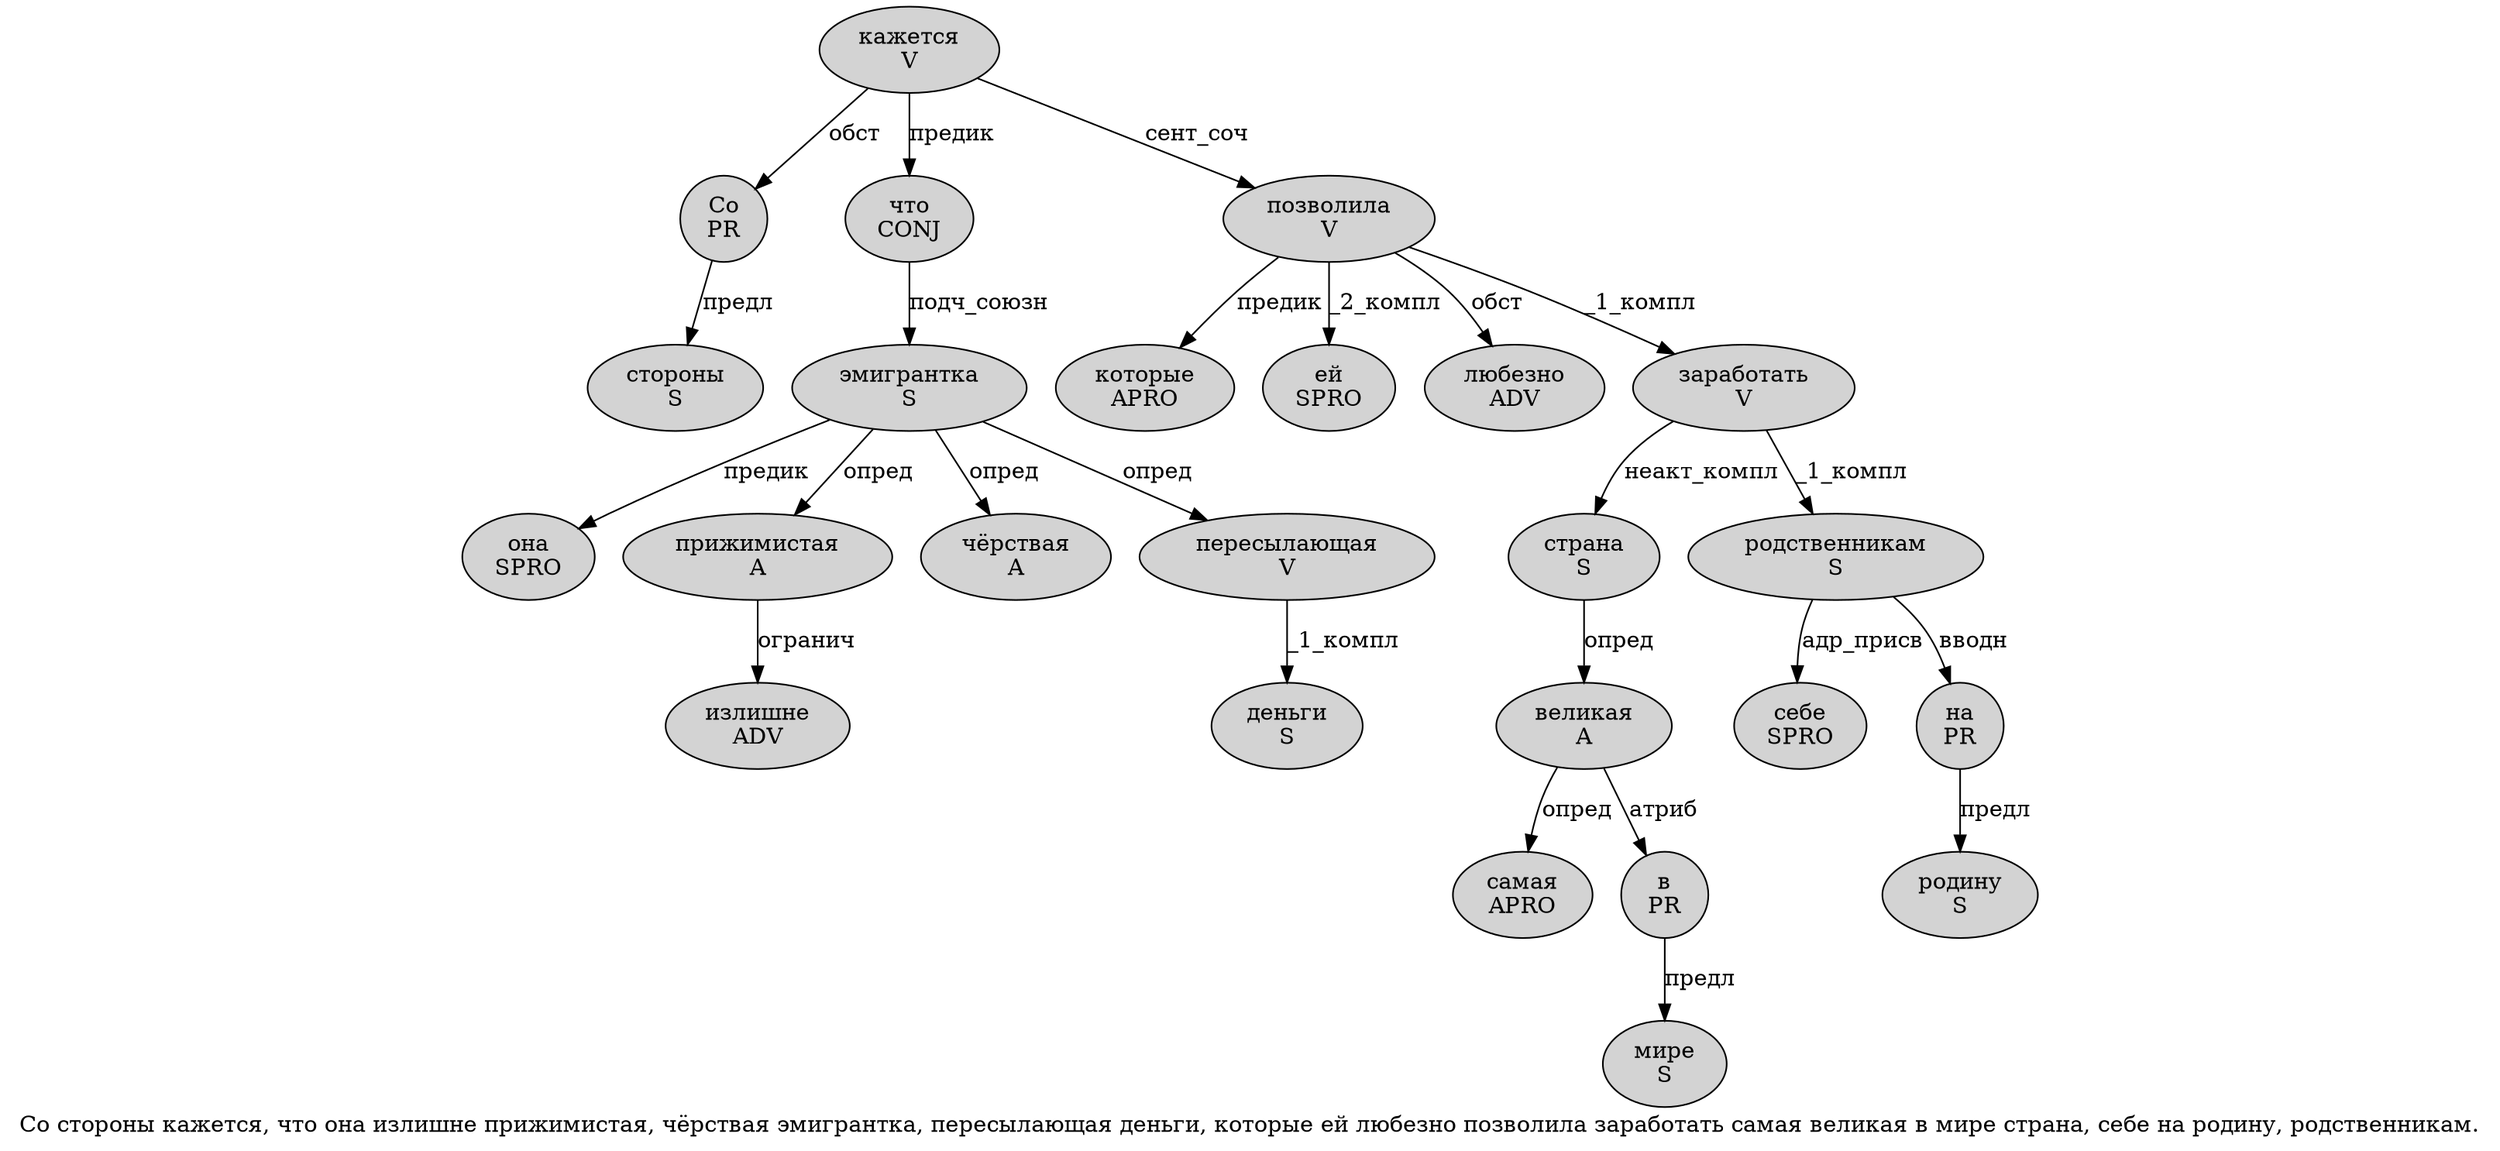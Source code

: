digraph SENTENCE_1175 {
	graph [label="Со стороны кажется, что она излишне прижимистая, чёрствая эмигрантка, пересылающая деньги, которые ей любезно позволила заработать самая великая в мире страна, себе на родину, родственникам."]
	node [style=filled]
		0 [label="Со
PR" color="" fillcolor=lightgray penwidth=1 shape=ellipse]
		1 [label="стороны
S" color="" fillcolor=lightgray penwidth=1 shape=ellipse]
		2 [label="кажется
V" color="" fillcolor=lightgray penwidth=1 shape=ellipse]
		4 [label="что
CONJ" color="" fillcolor=lightgray penwidth=1 shape=ellipse]
		5 [label="она
SPRO" color="" fillcolor=lightgray penwidth=1 shape=ellipse]
		6 [label="излишне
ADV" color="" fillcolor=lightgray penwidth=1 shape=ellipse]
		7 [label="прижимистая
A" color="" fillcolor=lightgray penwidth=1 shape=ellipse]
		9 [label="чёрствая
A" color="" fillcolor=lightgray penwidth=1 shape=ellipse]
		10 [label="эмигрантка
S" color="" fillcolor=lightgray penwidth=1 shape=ellipse]
		12 [label="пересылающая
V" color="" fillcolor=lightgray penwidth=1 shape=ellipse]
		13 [label="деньги
S" color="" fillcolor=lightgray penwidth=1 shape=ellipse]
		15 [label="которые
APRO" color="" fillcolor=lightgray penwidth=1 shape=ellipse]
		16 [label="ей
SPRO" color="" fillcolor=lightgray penwidth=1 shape=ellipse]
		17 [label="любезно
ADV" color="" fillcolor=lightgray penwidth=1 shape=ellipse]
		18 [label="позволила
V" color="" fillcolor=lightgray penwidth=1 shape=ellipse]
		19 [label="заработать
V" color="" fillcolor=lightgray penwidth=1 shape=ellipse]
		20 [label="самая
APRO" color="" fillcolor=lightgray penwidth=1 shape=ellipse]
		21 [label="великая
A" color="" fillcolor=lightgray penwidth=1 shape=ellipse]
		22 [label="в
PR" color="" fillcolor=lightgray penwidth=1 shape=ellipse]
		23 [label="мире
S" color="" fillcolor=lightgray penwidth=1 shape=ellipse]
		24 [label="страна
S" color="" fillcolor=lightgray penwidth=1 shape=ellipse]
		26 [label="себе
SPRO" color="" fillcolor=lightgray penwidth=1 shape=ellipse]
		27 [label="на
PR" color="" fillcolor=lightgray penwidth=1 shape=ellipse]
		28 [label="родину
S" color="" fillcolor=lightgray penwidth=1 shape=ellipse]
		30 [label="родственникам
S" color="" fillcolor=lightgray penwidth=1 shape=ellipse]
			2 -> 0 [label="обст"]
			2 -> 4 [label="предик"]
			2 -> 18 [label="сент_соч"]
			18 -> 15 [label="предик"]
			18 -> 16 [label="_2_компл"]
			18 -> 17 [label="обст"]
			18 -> 19 [label="_1_компл"]
			12 -> 13 [label="_1_компл"]
			7 -> 6 [label="огранич"]
			10 -> 5 [label="предик"]
			10 -> 7 [label="опред"]
			10 -> 9 [label="опред"]
			10 -> 12 [label="опред"]
			30 -> 26 [label="адр_присв"]
			30 -> 27 [label="вводн"]
			22 -> 23 [label="предл"]
			27 -> 28 [label="предл"]
			0 -> 1 [label="предл"]
			4 -> 10 [label="подч_союзн"]
			21 -> 20 [label="опред"]
			21 -> 22 [label="атриб"]
			19 -> 24 [label="неакт_компл"]
			19 -> 30 [label="_1_компл"]
			24 -> 21 [label="опред"]
}